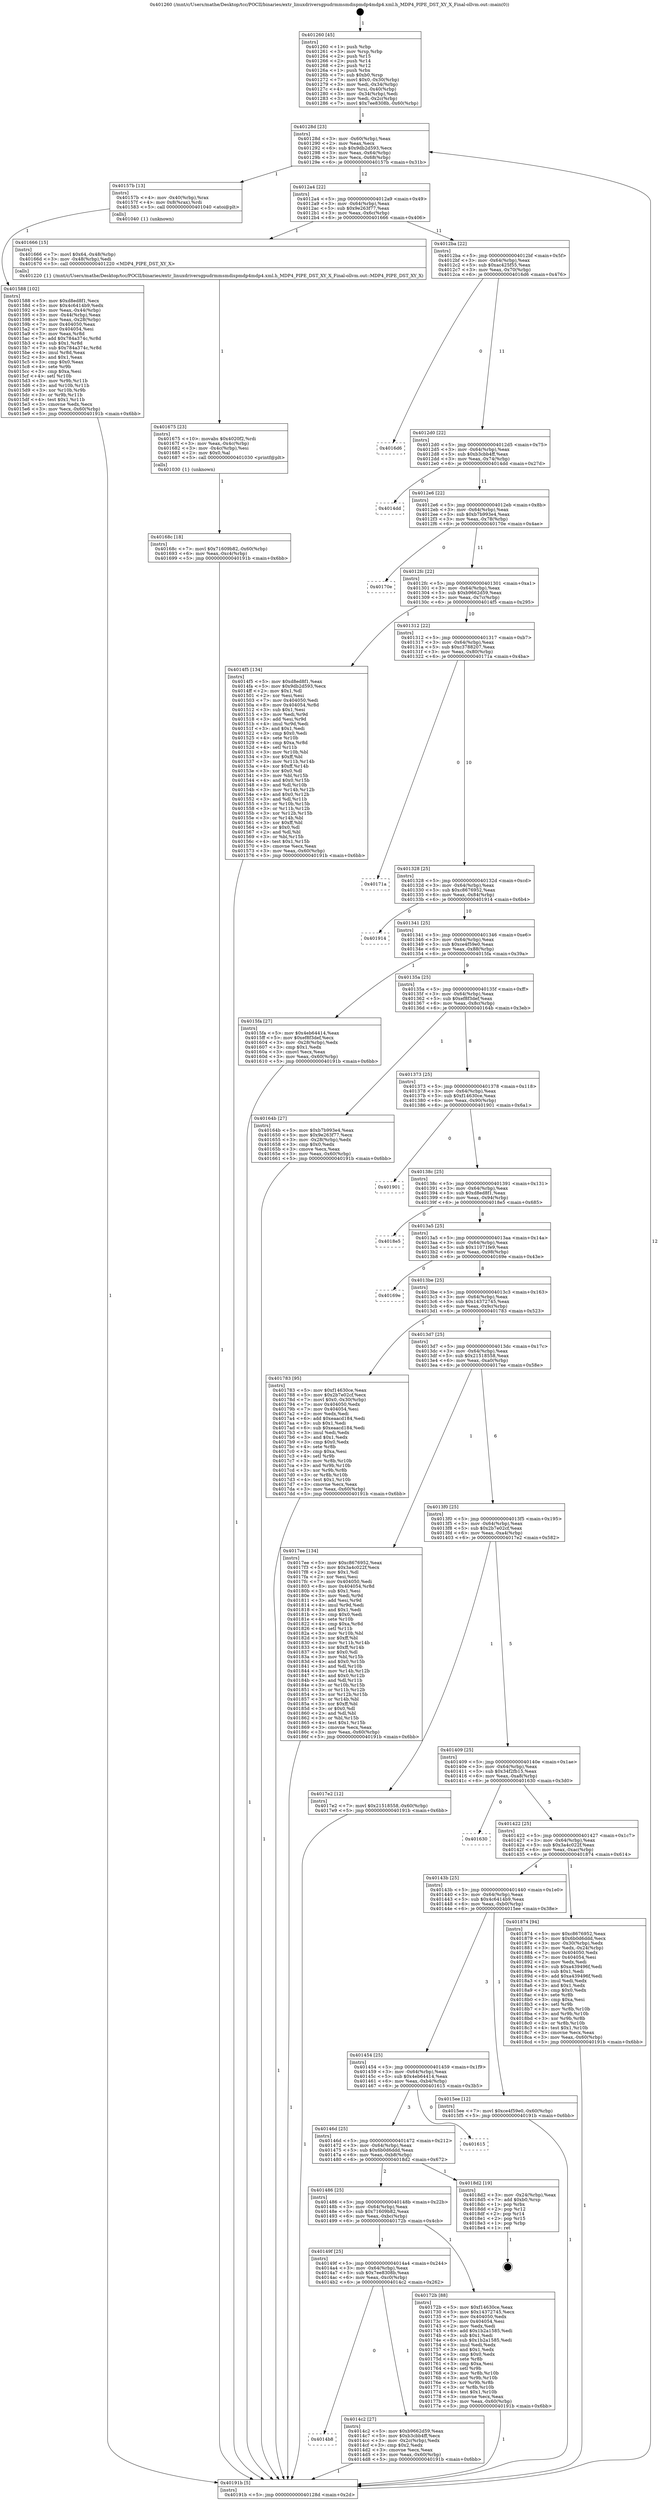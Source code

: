 digraph "0x401260" {
  label = "0x401260 (/mnt/c/Users/mathe/Desktop/tcc/POCII/binaries/extr_linuxdriversgpudrmmsmdispmdp4mdp4.xml.h_MDP4_PIPE_DST_XY_X_Final-ollvm.out::main(0))"
  labelloc = "t"
  node[shape=record]

  Entry [label="",width=0.3,height=0.3,shape=circle,fillcolor=black,style=filled]
  "0x40128d" [label="{
     0x40128d [23]\l
     | [instrs]\l
     &nbsp;&nbsp;0x40128d \<+3\>: mov -0x60(%rbp),%eax\l
     &nbsp;&nbsp;0x401290 \<+2\>: mov %eax,%ecx\l
     &nbsp;&nbsp;0x401292 \<+6\>: sub $0x9db2d593,%ecx\l
     &nbsp;&nbsp;0x401298 \<+3\>: mov %eax,-0x64(%rbp)\l
     &nbsp;&nbsp;0x40129b \<+3\>: mov %ecx,-0x68(%rbp)\l
     &nbsp;&nbsp;0x40129e \<+6\>: je 000000000040157b \<main+0x31b\>\l
  }"]
  "0x40157b" [label="{
     0x40157b [13]\l
     | [instrs]\l
     &nbsp;&nbsp;0x40157b \<+4\>: mov -0x40(%rbp),%rax\l
     &nbsp;&nbsp;0x40157f \<+4\>: mov 0x8(%rax),%rdi\l
     &nbsp;&nbsp;0x401583 \<+5\>: call 0000000000401040 \<atoi@plt\>\l
     | [calls]\l
     &nbsp;&nbsp;0x401040 \{1\} (unknown)\l
  }"]
  "0x4012a4" [label="{
     0x4012a4 [22]\l
     | [instrs]\l
     &nbsp;&nbsp;0x4012a4 \<+5\>: jmp 00000000004012a9 \<main+0x49\>\l
     &nbsp;&nbsp;0x4012a9 \<+3\>: mov -0x64(%rbp),%eax\l
     &nbsp;&nbsp;0x4012ac \<+5\>: sub $0x9e263f77,%eax\l
     &nbsp;&nbsp;0x4012b1 \<+3\>: mov %eax,-0x6c(%rbp)\l
     &nbsp;&nbsp;0x4012b4 \<+6\>: je 0000000000401666 \<main+0x406\>\l
  }"]
  Exit [label="",width=0.3,height=0.3,shape=circle,fillcolor=black,style=filled,peripheries=2]
  "0x401666" [label="{
     0x401666 [15]\l
     | [instrs]\l
     &nbsp;&nbsp;0x401666 \<+7\>: movl $0x64,-0x48(%rbp)\l
     &nbsp;&nbsp;0x40166d \<+3\>: mov -0x48(%rbp),%edi\l
     &nbsp;&nbsp;0x401670 \<+5\>: call 0000000000401220 \<MDP4_PIPE_DST_XY_X\>\l
     | [calls]\l
     &nbsp;&nbsp;0x401220 \{1\} (/mnt/c/Users/mathe/Desktop/tcc/POCII/binaries/extr_linuxdriversgpudrmmsmdispmdp4mdp4.xml.h_MDP4_PIPE_DST_XY_X_Final-ollvm.out::MDP4_PIPE_DST_XY_X)\l
  }"]
  "0x4012ba" [label="{
     0x4012ba [22]\l
     | [instrs]\l
     &nbsp;&nbsp;0x4012ba \<+5\>: jmp 00000000004012bf \<main+0x5f\>\l
     &nbsp;&nbsp;0x4012bf \<+3\>: mov -0x64(%rbp),%eax\l
     &nbsp;&nbsp;0x4012c2 \<+5\>: sub $0xac425f55,%eax\l
     &nbsp;&nbsp;0x4012c7 \<+3\>: mov %eax,-0x70(%rbp)\l
     &nbsp;&nbsp;0x4012ca \<+6\>: je 00000000004016d6 \<main+0x476\>\l
  }"]
  "0x40168c" [label="{
     0x40168c [18]\l
     | [instrs]\l
     &nbsp;&nbsp;0x40168c \<+7\>: movl $0x71609b82,-0x60(%rbp)\l
     &nbsp;&nbsp;0x401693 \<+6\>: mov %eax,-0xc4(%rbp)\l
     &nbsp;&nbsp;0x401699 \<+5\>: jmp 000000000040191b \<main+0x6bb\>\l
  }"]
  "0x4016d6" [label="{
     0x4016d6\l
  }", style=dashed]
  "0x4012d0" [label="{
     0x4012d0 [22]\l
     | [instrs]\l
     &nbsp;&nbsp;0x4012d0 \<+5\>: jmp 00000000004012d5 \<main+0x75\>\l
     &nbsp;&nbsp;0x4012d5 \<+3\>: mov -0x64(%rbp),%eax\l
     &nbsp;&nbsp;0x4012d8 \<+5\>: sub $0xb3cbb4ff,%eax\l
     &nbsp;&nbsp;0x4012dd \<+3\>: mov %eax,-0x74(%rbp)\l
     &nbsp;&nbsp;0x4012e0 \<+6\>: je 00000000004014dd \<main+0x27d\>\l
  }"]
  "0x401675" [label="{
     0x401675 [23]\l
     | [instrs]\l
     &nbsp;&nbsp;0x401675 \<+10\>: movabs $0x4020f2,%rdi\l
     &nbsp;&nbsp;0x40167f \<+3\>: mov %eax,-0x4c(%rbp)\l
     &nbsp;&nbsp;0x401682 \<+3\>: mov -0x4c(%rbp),%esi\l
     &nbsp;&nbsp;0x401685 \<+2\>: mov $0x0,%al\l
     &nbsp;&nbsp;0x401687 \<+5\>: call 0000000000401030 \<printf@plt\>\l
     | [calls]\l
     &nbsp;&nbsp;0x401030 \{1\} (unknown)\l
  }"]
  "0x4014dd" [label="{
     0x4014dd\l
  }", style=dashed]
  "0x4012e6" [label="{
     0x4012e6 [22]\l
     | [instrs]\l
     &nbsp;&nbsp;0x4012e6 \<+5\>: jmp 00000000004012eb \<main+0x8b\>\l
     &nbsp;&nbsp;0x4012eb \<+3\>: mov -0x64(%rbp),%eax\l
     &nbsp;&nbsp;0x4012ee \<+5\>: sub $0xb7b993e4,%eax\l
     &nbsp;&nbsp;0x4012f3 \<+3\>: mov %eax,-0x78(%rbp)\l
     &nbsp;&nbsp;0x4012f6 \<+6\>: je 000000000040170e \<main+0x4ae\>\l
  }"]
  "0x401588" [label="{
     0x401588 [102]\l
     | [instrs]\l
     &nbsp;&nbsp;0x401588 \<+5\>: mov $0xd8ed8f1,%ecx\l
     &nbsp;&nbsp;0x40158d \<+5\>: mov $0x4c6414b9,%edx\l
     &nbsp;&nbsp;0x401592 \<+3\>: mov %eax,-0x44(%rbp)\l
     &nbsp;&nbsp;0x401595 \<+3\>: mov -0x44(%rbp),%eax\l
     &nbsp;&nbsp;0x401598 \<+3\>: mov %eax,-0x28(%rbp)\l
     &nbsp;&nbsp;0x40159b \<+7\>: mov 0x404050,%eax\l
     &nbsp;&nbsp;0x4015a2 \<+7\>: mov 0x404054,%esi\l
     &nbsp;&nbsp;0x4015a9 \<+3\>: mov %eax,%r8d\l
     &nbsp;&nbsp;0x4015ac \<+7\>: add $0x784a374c,%r8d\l
     &nbsp;&nbsp;0x4015b3 \<+4\>: sub $0x1,%r8d\l
     &nbsp;&nbsp;0x4015b7 \<+7\>: sub $0x784a374c,%r8d\l
     &nbsp;&nbsp;0x4015be \<+4\>: imul %r8d,%eax\l
     &nbsp;&nbsp;0x4015c2 \<+3\>: and $0x1,%eax\l
     &nbsp;&nbsp;0x4015c5 \<+3\>: cmp $0x0,%eax\l
     &nbsp;&nbsp;0x4015c8 \<+4\>: sete %r9b\l
     &nbsp;&nbsp;0x4015cc \<+3\>: cmp $0xa,%esi\l
     &nbsp;&nbsp;0x4015cf \<+4\>: setl %r10b\l
     &nbsp;&nbsp;0x4015d3 \<+3\>: mov %r9b,%r11b\l
     &nbsp;&nbsp;0x4015d6 \<+3\>: and %r10b,%r11b\l
     &nbsp;&nbsp;0x4015d9 \<+3\>: xor %r10b,%r9b\l
     &nbsp;&nbsp;0x4015dc \<+3\>: or %r9b,%r11b\l
     &nbsp;&nbsp;0x4015df \<+4\>: test $0x1,%r11b\l
     &nbsp;&nbsp;0x4015e3 \<+3\>: cmovne %edx,%ecx\l
     &nbsp;&nbsp;0x4015e6 \<+3\>: mov %ecx,-0x60(%rbp)\l
     &nbsp;&nbsp;0x4015e9 \<+5\>: jmp 000000000040191b \<main+0x6bb\>\l
  }"]
  "0x40170e" [label="{
     0x40170e\l
  }", style=dashed]
  "0x4012fc" [label="{
     0x4012fc [22]\l
     | [instrs]\l
     &nbsp;&nbsp;0x4012fc \<+5\>: jmp 0000000000401301 \<main+0xa1\>\l
     &nbsp;&nbsp;0x401301 \<+3\>: mov -0x64(%rbp),%eax\l
     &nbsp;&nbsp;0x401304 \<+5\>: sub $0xb9662d59,%eax\l
     &nbsp;&nbsp;0x401309 \<+3\>: mov %eax,-0x7c(%rbp)\l
     &nbsp;&nbsp;0x40130c \<+6\>: je 00000000004014f5 \<main+0x295\>\l
  }"]
  "0x401260" [label="{
     0x401260 [45]\l
     | [instrs]\l
     &nbsp;&nbsp;0x401260 \<+1\>: push %rbp\l
     &nbsp;&nbsp;0x401261 \<+3\>: mov %rsp,%rbp\l
     &nbsp;&nbsp;0x401264 \<+2\>: push %r15\l
     &nbsp;&nbsp;0x401266 \<+2\>: push %r14\l
     &nbsp;&nbsp;0x401268 \<+2\>: push %r12\l
     &nbsp;&nbsp;0x40126a \<+1\>: push %rbx\l
     &nbsp;&nbsp;0x40126b \<+7\>: sub $0xb0,%rsp\l
     &nbsp;&nbsp;0x401272 \<+7\>: movl $0x0,-0x30(%rbp)\l
     &nbsp;&nbsp;0x401279 \<+3\>: mov %edi,-0x34(%rbp)\l
     &nbsp;&nbsp;0x40127c \<+4\>: mov %rsi,-0x40(%rbp)\l
     &nbsp;&nbsp;0x401280 \<+3\>: mov -0x34(%rbp),%edi\l
     &nbsp;&nbsp;0x401283 \<+3\>: mov %edi,-0x2c(%rbp)\l
     &nbsp;&nbsp;0x401286 \<+7\>: movl $0x7ee8308b,-0x60(%rbp)\l
  }"]
  "0x4014f5" [label="{
     0x4014f5 [134]\l
     | [instrs]\l
     &nbsp;&nbsp;0x4014f5 \<+5\>: mov $0xd8ed8f1,%eax\l
     &nbsp;&nbsp;0x4014fa \<+5\>: mov $0x9db2d593,%ecx\l
     &nbsp;&nbsp;0x4014ff \<+2\>: mov $0x1,%dl\l
     &nbsp;&nbsp;0x401501 \<+2\>: xor %esi,%esi\l
     &nbsp;&nbsp;0x401503 \<+7\>: mov 0x404050,%edi\l
     &nbsp;&nbsp;0x40150a \<+8\>: mov 0x404054,%r8d\l
     &nbsp;&nbsp;0x401512 \<+3\>: sub $0x1,%esi\l
     &nbsp;&nbsp;0x401515 \<+3\>: mov %edi,%r9d\l
     &nbsp;&nbsp;0x401518 \<+3\>: add %esi,%r9d\l
     &nbsp;&nbsp;0x40151b \<+4\>: imul %r9d,%edi\l
     &nbsp;&nbsp;0x40151f \<+3\>: and $0x1,%edi\l
     &nbsp;&nbsp;0x401522 \<+3\>: cmp $0x0,%edi\l
     &nbsp;&nbsp;0x401525 \<+4\>: sete %r10b\l
     &nbsp;&nbsp;0x401529 \<+4\>: cmp $0xa,%r8d\l
     &nbsp;&nbsp;0x40152d \<+4\>: setl %r11b\l
     &nbsp;&nbsp;0x401531 \<+3\>: mov %r10b,%bl\l
     &nbsp;&nbsp;0x401534 \<+3\>: xor $0xff,%bl\l
     &nbsp;&nbsp;0x401537 \<+3\>: mov %r11b,%r14b\l
     &nbsp;&nbsp;0x40153a \<+4\>: xor $0xff,%r14b\l
     &nbsp;&nbsp;0x40153e \<+3\>: xor $0x0,%dl\l
     &nbsp;&nbsp;0x401541 \<+3\>: mov %bl,%r15b\l
     &nbsp;&nbsp;0x401544 \<+4\>: and $0x0,%r15b\l
     &nbsp;&nbsp;0x401548 \<+3\>: and %dl,%r10b\l
     &nbsp;&nbsp;0x40154b \<+3\>: mov %r14b,%r12b\l
     &nbsp;&nbsp;0x40154e \<+4\>: and $0x0,%r12b\l
     &nbsp;&nbsp;0x401552 \<+3\>: and %dl,%r11b\l
     &nbsp;&nbsp;0x401555 \<+3\>: or %r10b,%r15b\l
     &nbsp;&nbsp;0x401558 \<+3\>: or %r11b,%r12b\l
     &nbsp;&nbsp;0x40155b \<+3\>: xor %r12b,%r15b\l
     &nbsp;&nbsp;0x40155e \<+3\>: or %r14b,%bl\l
     &nbsp;&nbsp;0x401561 \<+3\>: xor $0xff,%bl\l
     &nbsp;&nbsp;0x401564 \<+3\>: or $0x0,%dl\l
     &nbsp;&nbsp;0x401567 \<+2\>: and %dl,%bl\l
     &nbsp;&nbsp;0x401569 \<+3\>: or %bl,%r15b\l
     &nbsp;&nbsp;0x40156c \<+4\>: test $0x1,%r15b\l
     &nbsp;&nbsp;0x401570 \<+3\>: cmovne %ecx,%eax\l
     &nbsp;&nbsp;0x401573 \<+3\>: mov %eax,-0x60(%rbp)\l
     &nbsp;&nbsp;0x401576 \<+5\>: jmp 000000000040191b \<main+0x6bb\>\l
  }"]
  "0x401312" [label="{
     0x401312 [22]\l
     | [instrs]\l
     &nbsp;&nbsp;0x401312 \<+5\>: jmp 0000000000401317 \<main+0xb7\>\l
     &nbsp;&nbsp;0x401317 \<+3\>: mov -0x64(%rbp),%eax\l
     &nbsp;&nbsp;0x40131a \<+5\>: sub $0xc3788207,%eax\l
     &nbsp;&nbsp;0x40131f \<+3\>: mov %eax,-0x80(%rbp)\l
     &nbsp;&nbsp;0x401322 \<+6\>: je 000000000040171a \<main+0x4ba\>\l
  }"]
  "0x40191b" [label="{
     0x40191b [5]\l
     | [instrs]\l
     &nbsp;&nbsp;0x40191b \<+5\>: jmp 000000000040128d \<main+0x2d\>\l
  }"]
  "0x40171a" [label="{
     0x40171a\l
  }", style=dashed]
  "0x401328" [label="{
     0x401328 [25]\l
     | [instrs]\l
     &nbsp;&nbsp;0x401328 \<+5\>: jmp 000000000040132d \<main+0xcd\>\l
     &nbsp;&nbsp;0x40132d \<+3\>: mov -0x64(%rbp),%eax\l
     &nbsp;&nbsp;0x401330 \<+5\>: sub $0xc8676952,%eax\l
     &nbsp;&nbsp;0x401335 \<+6\>: mov %eax,-0x84(%rbp)\l
     &nbsp;&nbsp;0x40133b \<+6\>: je 0000000000401914 \<main+0x6b4\>\l
  }"]
  "0x4014b8" [label="{
     0x4014b8\l
  }", style=dashed]
  "0x401914" [label="{
     0x401914\l
  }", style=dashed]
  "0x401341" [label="{
     0x401341 [25]\l
     | [instrs]\l
     &nbsp;&nbsp;0x401341 \<+5\>: jmp 0000000000401346 \<main+0xe6\>\l
     &nbsp;&nbsp;0x401346 \<+3\>: mov -0x64(%rbp),%eax\l
     &nbsp;&nbsp;0x401349 \<+5\>: sub $0xce4f59e0,%eax\l
     &nbsp;&nbsp;0x40134e \<+6\>: mov %eax,-0x88(%rbp)\l
     &nbsp;&nbsp;0x401354 \<+6\>: je 00000000004015fa \<main+0x39a\>\l
  }"]
  "0x4014c2" [label="{
     0x4014c2 [27]\l
     | [instrs]\l
     &nbsp;&nbsp;0x4014c2 \<+5\>: mov $0xb9662d59,%eax\l
     &nbsp;&nbsp;0x4014c7 \<+5\>: mov $0xb3cbb4ff,%ecx\l
     &nbsp;&nbsp;0x4014cc \<+3\>: mov -0x2c(%rbp),%edx\l
     &nbsp;&nbsp;0x4014cf \<+3\>: cmp $0x2,%edx\l
     &nbsp;&nbsp;0x4014d2 \<+3\>: cmovne %ecx,%eax\l
     &nbsp;&nbsp;0x4014d5 \<+3\>: mov %eax,-0x60(%rbp)\l
     &nbsp;&nbsp;0x4014d8 \<+5\>: jmp 000000000040191b \<main+0x6bb\>\l
  }"]
  "0x4015fa" [label="{
     0x4015fa [27]\l
     | [instrs]\l
     &nbsp;&nbsp;0x4015fa \<+5\>: mov $0x4eb64414,%eax\l
     &nbsp;&nbsp;0x4015ff \<+5\>: mov $0xef8f3def,%ecx\l
     &nbsp;&nbsp;0x401604 \<+3\>: mov -0x28(%rbp),%edx\l
     &nbsp;&nbsp;0x401607 \<+3\>: cmp $0x1,%edx\l
     &nbsp;&nbsp;0x40160a \<+3\>: cmovl %ecx,%eax\l
     &nbsp;&nbsp;0x40160d \<+3\>: mov %eax,-0x60(%rbp)\l
     &nbsp;&nbsp;0x401610 \<+5\>: jmp 000000000040191b \<main+0x6bb\>\l
  }"]
  "0x40135a" [label="{
     0x40135a [25]\l
     | [instrs]\l
     &nbsp;&nbsp;0x40135a \<+5\>: jmp 000000000040135f \<main+0xff\>\l
     &nbsp;&nbsp;0x40135f \<+3\>: mov -0x64(%rbp),%eax\l
     &nbsp;&nbsp;0x401362 \<+5\>: sub $0xef8f3def,%eax\l
     &nbsp;&nbsp;0x401367 \<+6\>: mov %eax,-0x8c(%rbp)\l
     &nbsp;&nbsp;0x40136d \<+6\>: je 000000000040164b \<main+0x3eb\>\l
  }"]
  "0x40149f" [label="{
     0x40149f [25]\l
     | [instrs]\l
     &nbsp;&nbsp;0x40149f \<+5\>: jmp 00000000004014a4 \<main+0x244\>\l
     &nbsp;&nbsp;0x4014a4 \<+3\>: mov -0x64(%rbp),%eax\l
     &nbsp;&nbsp;0x4014a7 \<+5\>: sub $0x7ee8308b,%eax\l
     &nbsp;&nbsp;0x4014ac \<+6\>: mov %eax,-0xc0(%rbp)\l
     &nbsp;&nbsp;0x4014b2 \<+6\>: je 00000000004014c2 \<main+0x262\>\l
  }"]
  "0x40164b" [label="{
     0x40164b [27]\l
     | [instrs]\l
     &nbsp;&nbsp;0x40164b \<+5\>: mov $0xb7b993e4,%eax\l
     &nbsp;&nbsp;0x401650 \<+5\>: mov $0x9e263f77,%ecx\l
     &nbsp;&nbsp;0x401655 \<+3\>: mov -0x28(%rbp),%edx\l
     &nbsp;&nbsp;0x401658 \<+3\>: cmp $0x0,%edx\l
     &nbsp;&nbsp;0x40165b \<+3\>: cmove %ecx,%eax\l
     &nbsp;&nbsp;0x40165e \<+3\>: mov %eax,-0x60(%rbp)\l
     &nbsp;&nbsp;0x401661 \<+5\>: jmp 000000000040191b \<main+0x6bb\>\l
  }"]
  "0x401373" [label="{
     0x401373 [25]\l
     | [instrs]\l
     &nbsp;&nbsp;0x401373 \<+5\>: jmp 0000000000401378 \<main+0x118\>\l
     &nbsp;&nbsp;0x401378 \<+3\>: mov -0x64(%rbp),%eax\l
     &nbsp;&nbsp;0x40137b \<+5\>: sub $0xf14630ce,%eax\l
     &nbsp;&nbsp;0x401380 \<+6\>: mov %eax,-0x90(%rbp)\l
     &nbsp;&nbsp;0x401386 \<+6\>: je 0000000000401901 \<main+0x6a1\>\l
  }"]
  "0x40172b" [label="{
     0x40172b [88]\l
     | [instrs]\l
     &nbsp;&nbsp;0x40172b \<+5\>: mov $0xf14630ce,%eax\l
     &nbsp;&nbsp;0x401730 \<+5\>: mov $0x14372745,%ecx\l
     &nbsp;&nbsp;0x401735 \<+7\>: mov 0x404050,%edx\l
     &nbsp;&nbsp;0x40173c \<+7\>: mov 0x404054,%esi\l
     &nbsp;&nbsp;0x401743 \<+2\>: mov %edx,%edi\l
     &nbsp;&nbsp;0x401745 \<+6\>: add $0x1b2a1585,%edi\l
     &nbsp;&nbsp;0x40174b \<+3\>: sub $0x1,%edi\l
     &nbsp;&nbsp;0x40174e \<+6\>: sub $0x1b2a1585,%edi\l
     &nbsp;&nbsp;0x401754 \<+3\>: imul %edi,%edx\l
     &nbsp;&nbsp;0x401757 \<+3\>: and $0x1,%edx\l
     &nbsp;&nbsp;0x40175a \<+3\>: cmp $0x0,%edx\l
     &nbsp;&nbsp;0x40175d \<+4\>: sete %r8b\l
     &nbsp;&nbsp;0x401761 \<+3\>: cmp $0xa,%esi\l
     &nbsp;&nbsp;0x401764 \<+4\>: setl %r9b\l
     &nbsp;&nbsp;0x401768 \<+3\>: mov %r8b,%r10b\l
     &nbsp;&nbsp;0x40176b \<+3\>: and %r9b,%r10b\l
     &nbsp;&nbsp;0x40176e \<+3\>: xor %r9b,%r8b\l
     &nbsp;&nbsp;0x401771 \<+3\>: or %r8b,%r10b\l
     &nbsp;&nbsp;0x401774 \<+4\>: test $0x1,%r10b\l
     &nbsp;&nbsp;0x401778 \<+3\>: cmovne %ecx,%eax\l
     &nbsp;&nbsp;0x40177b \<+3\>: mov %eax,-0x60(%rbp)\l
     &nbsp;&nbsp;0x40177e \<+5\>: jmp 000000000040191b \<main+0x6bb\>\l
  }"]
  "0x401901" [label="{
     0x401901\l
  }", style=dashed]
  "0x40138c" [label="{
     0x40138c [25]\l
     | [instrs]\l
     &nbsp;&nbsp;0x40138c \<+5\>: jmp 0000000000401391 \<main+0x131\>\l
     &nbsp;&nbsp;0x401391 \<+3\>: mov -0x64(%rbp),%eax\l
     &nbsp;&nbsp;0x401394 \<+5\>: sub $0xd8ed8f1,%eax\l
     &nbsp;&nbsp;0x401399 \<+6\>: mov %eax,-0x94(%rbp)\l
     &nbsp;&nbsp;0x40139f \<+6\>: je 00000000004018e5 \<main+0x685\>\l
  }"]
  "0x401486" [label="{
     0x401486 [25]\l
     | [instrs]\l
     &nbsp;&nbsp;0x401486 \<+5\>: jmp 000000000040148b \<main+0x22b\>\l
     &nbsp;&nbsp;0x40148b \<+3\>: mov -0x64(%rbp),%eax\l
     &nbsp;&nbsp;0x40148e \<+5\>: sub $0x71609b82,%eax\l
     &nbsp;&nbsp;0x401493 \<+6\>: mov %eax,-0xbc(%rbp)\l
     &nbsp;&nbsp;0x401499 \<+6\>: je 000000000040172b \<main+0x4cb\>\l
  }"]
  "0x4018e5" [label="{
     0x4018e5\l
  }", style=dashed]
  "0x4013a5" [label="{
     0x4013a5 [25]\l
     | [instrs]\l
     &nbsp;&nbsp;0x4013a5 \<+5\>: jmp 00000000004013aa \<main+0x14a\>\l
     &nbsp;&nbsp;0x4013aa \<+3\>: mov -0x64(%rbp),%eax\l
     &nbsp;&nbsp;0x4013ad \<+5\>: sub $0x11071fe9,%eax\l
     &nbsp;&nbsp;0x4013b2 \<+6\>: mov %eax,-0x98(%rbp)\l
     &nbsp;&nbsp;0x4013b8 \<+6\>: je 000000000040169e \<main+0x43e\>\l
  }"]
  "0x4018d2" [label="{
     0x4018d2 [19]\l
     | [instrs]\l
     &nbsp;&nbsp;0x4018d2 \<+3\>: mov -0x24(%rbp),%eax\l
     &nbsp;&nbsp;0x4018d5 \<+7\>: add $0xb0,%rsp\l
     &nbsp;&nbsp;0x4018dc \<+1\>: pop %rbx\l
     &nbsp;&nbsp;0x4018dd \<+2\>: pop %r12\l
     &nbsp;&nbsp;0x4018df \<+2\>: pop %r14\l
     &nbsp;&nbsp;0x4018e1 \<+2\>: pop %r15\l
     &nbsp;&nbsp;0x4018e3 \<+1\>: pop %rbp\l
     &nbsp;&nbsp;0x4018e4 \<+1\>: ret\l
  }"]
  "0x40169e" [label="{
     0x40169e\l
  }", style=dashed]
  "0x4013be" [label="{
     0x4013be [25]\l
     | [instrs]\l
     &nbsp;&nbsp;0x4013be \<+5\>: jmp 00000000004013c3 \<main+0x163\>\l
     &nbsp;&nbsp;0x4013c3 \<+3\>: mov -0x64(%rbp),%eax\l
     &nbsp;&nbsp;0x4013c6 \<+5\>: sub $0x14372745,%eax\l
     &nbsp;&nbsp;0x4013cb \<+6\>: mov %eax,-0x9c(%rbp)\l
     &nbsp;&nbsp;0x4013d1 \<+6\>: je 0000000000401783 \<main+0x523\>\l
  }"]
  "0x40146d" [label="{
     0x40146d [25]\l
     | [instrs]\l
     &nbsp;&nbsp;0x40146d \<+5\>: jmp 0000000000401472 \<main+0x212\>\l
     &nbsp;&nbsp;0x401472 \<+3\>: mov -0x64(%rbp),%eax\l
     &nbsp;&nbsp;0x401475 \<+5\>: sub $0x6b0d6ddd,%eax\l
     &nbsp;&nbsp;0x40147a \<+6\>: mov %eax,-0xb8(%rbp)\l
     &nbsp;&nbsp;0x401480 \<+6\>: je 00000000004018d2 \<main+0x672\>\l
  }"]
  "0x401783" [label="{
     0x401783 [95]\l
     | [instrs]\l
     &nbsp;&nbsp;0x401783 \<+5\>: mov $0xf14630ce,%eax\l
     &nbsp;&nbsp;0x401788 \<+5\>: mov $0x2b7e02cf,%ecx\l
     &nbsp;&nbsp;0x40178d \<+7\>: movl $0x0,-0x30(%rbp)\l
     &nbsp;&nbsp;0x401794 \<+7\>: mov 0x404050,%edx\l
     &nbsp;&nbsp;0x40179b \<+7\>: mov 0x404054,%esi\l
     &nbsp;&nbsp;0x4017a2 \<+2\>: mov %edx,%edi\l
     &nbsp;&nbsp;0x4017a4 \<+6\>: add $0xeaacd184,%edi\l
     &nbsp;&nbsp;0x4017aa \<+3\>: sub $0x1,%edi\l
     &nbsp;&nbsp;0x4017ad \<+6\>: sub $0xeaacd184,%edi\l
     &nbsp;&nbsp;0x4017b3 \<+3\>: imul %edi,%edx\l
     &nbsp;&nbsp;0x4017b6 \<+3\>: and $0x1,%edx\l
     &nbsp;&nbsp;0x4017b9 \<+3\>: cmp $0x0,%edx\l
     &nbsp;&nbsp;0x4017bc \<+4\>: sete %r8b\l
     &nbsp;&nbsp;0x4017c0 \<+3\>: cmp $0xa,%esi\l
     &nbsp;&nbsp;0x4017c3 \<+4\>: setl %r9b\l
     &nbsp;&nbsp;0x4017c7 \<+3\>: mov %r8b,%r10b\l
     &nbsp;&nbsp;0x4017ca \<+3\>: and %r9b,%r10b\l
     &nbsp;&nbsp;0x4017cd \<+3\>: xor %r9b,%r8b\l
     &nbsp;&nbsp;0x4017d0 \<+3\>: or %r8b,%r10b\l
     &nbsp;&nbsp;0x4017d3 \<+4\>: test $0x1,%r10b\l
     &nbsp;&nbsp;0x4017d7 \<+3\>: cmovne %ecx,%eax\l
     &nbsp;&nbsp;0x4017da \<+3\>: mov %eax,-0x60(%rbp)\l
     &nbsp;&nbsp;0x4017dd \<+5\>: jmp 000000000040191b \<main+0x6bb\>\l
  }"]
  "0x4013d7" [label="{
     0x4013d7 [25]\l
     | [instrs]\l
     &nbsp;&nbsp;0x4013d7 \<+5\>: jmp 00000000004013dc \<main+0x17c\>\l
     &nbsp;&nbsp;0x4013dc \<+3\>: mov -0x64(%rbp),%eax\l
     &nbsp;&nbsp;0x4013df \<+5\>: sub $0x21518558,%eax\l
     &nbsp;&nbsp;0x4013e4 \<+6\>: mov %eax,-0xa0(%rbp)\l
     &nbsp;&nbsp;0x4013ea \<+6\>: je 00000000004017ee \<main+0x58e\>\l
  }"]
  "0x401615" [label="{
     0x401615\l
  }", style=dashed]
  "0x4017ee" [label="{
     0x4017ee [134]\l
     | [instrs]\l
     &nbsp;&nbsp;0x4017ee \<+5\>: mov $0xc8676952,%eax\l
     &nbsp;&nbsp;0x4017f3 \<+5\>: mov $0x3a4c022f,%ecx\l
     &nbsp;&nbsp;0x4017f8 \<+2\>: mov $0x1,%dl\l
     &nbsp;&nbsp;0x4017fa \<+2\>: xor %esi,%esi\l
     &nbsp;&nbsp;0x4017fc \<+7\>: mov 0x404050,%edi\l
     &nbsp;&nbsp;0x401803 \<+8\>: mov 0x404054,%r8d\l
     &nbsp;&nbsp;0x40180b \<+3\>: sub $0x1,%esi\l
     &nbsp;&nbsp;0x40180e \<+3\>: mov %edi,%r9d\l
     &nbsp;&nbsp;0x401811 \<+3\>: add %esi,%r9d\l
     &nbsp;&nbsp;0x401814 \<+4\>: imul %r9d,%edi\l
     &nbsp;&nbsp;0x401818 \<+3\>: and $0x1,%edi\l
     &nbsp;&nbsp;0x40181b \<+3\>: cmp $0x0,%edi\l
     &nbsp;&nbsp;0x40181e \<+4\>: sete %r10b\l
     &nbsp;&nbsp;0x401822 \<+4\>: cmp $0xa,%r8d\l
     &nbsp;&nbsp;0x401826 \<+4\>: setl %r11b\l
     &nbsp;&nbsp;0x40182a \<+3\>: mov %r10b,%bl\l
     &nbsp;&nbsp;0x40182d \<+3\>: xor $0xff,%bl\l
     &nbsp;&nbsp;0x401830 \<+3\>: mov %r11b,%r14b\l
     &nbsp;&nbsp;0x401833 \<+4\>: xor $0xff,%r14b\l
     &nbsp;&nbsp;0x401837 \<+3\>: xor $0x0,%dl\l
     &nbsp;&nbsp;0x40183a \<+3\>: mov %bl,%r15b\l
     &nbsp;&nbsp;0x40183d \<+4\>: and $0x0,%r15b\l
     &nbsp;&nbsp;0x401841 \<+3\>: and %dl,%r10b\l
     &nbsp;&nbsp;0x401844 \<+3\>: mov %r14b,%r12b\l
     &nbsp;&nbsp;0x401847 \<+4\>: and $0x0,%r12b\l
     &nbsp;&nbsp;0x40184b \<+3\>: and %dl,%r11b\l
     &nbsp;&nbsp;0x40184e \<+3\>: or %r10b,%r15b\l
     &nbsp;&nbsp;0x401851 \<+3\>: or %r11b,%r12b\l
     &nbsp;&nbsp;0x401854 \<+3\>: xor %r12b,%r15b\l
     &nbsp;&nbsp;0x401857 \<+3\>: or %r14b,%bl\l
     &nbsp;&nbsp;0x40185a \<+3\>: xor $0xff,%bl\l
     &nbsp;&nbsp;0x40185d \<+3\>: or $0x0,%dl\l
     &nbsp;&nbsp;0x401860 \<+2\>: and %dl,%bl\l
     &nbsp;&nbsp;0x401862 \<+3\>: or %bl,%r15b\l
     &nbsp;&nbsp;0x401865 \<+4\>: test $0x1,%r15b\l
     &nbsp;&nbsp;0x401869 \<+3\>: cmovne %ecx,%eax\l
     &nbsp;&nbsp;0x40186c \<+3\>: mov %eax,-0x60(%rbp)\l
     &nbsp;&nbsp;0x40186f \<+5\>: jmp 000000000040191b \<main+0x6bb\>\l
  }"]
  "0x4013f0" [label="{
     0x4013f0 [25]\l
     | [instrs]\l
     &nbsp;&nbsp;0x4013f0 \<+5\>: jmp 00000000004013f5 \<main+0x195\>\l
     &nbsp;&nbsp;0x4013f5 \<+3\>: mov -0x64(%rbp),%eax\l
     &nbsp;&nbsp;0x4013f8 \<+5\>: sub $0x2b7e02cf,%eax\l
     &nbsp;&nbsp;0x4013fd \<+6\>: mov %eax,-0xa4(%rbp)\l
     &nbsp;&nbsp;0x401403 \<+6\>: je 00000000004017e2 \<main+0x582\>\l
  }"]
  "0x401454" [label="{
     0x401454 [25]\l
     | [instrs]\l
     &nbsp;&nbsp;0x401454 \<+5\>: jmp 0000000000401459 \<main+0x1f9\>\l
     &nbsp;&nbsp;0x401459 \<+3\>: mov -0x64(%rbp),%eax\l
     &nbsp;&nbsp;0x40145c \<+5\>: sub $0x4eb64414,%eax\l
     &nbsp;&nbsp;0x401461 \<+6\>: mov %eax,-0xb4(%rbp)\l
     &nbsp;&nbsp;0x401467 \<+6\>: je 0000000000401615 \<main+0x3b5\>\l
  }"]
  "0x4017e2" [label="{
     0x4017e2 [12]\l
     | [instrs]\l
     &nbsp;&nbsp;0x4017e2 \<+7\>: movl $0x21518558,-0x60(%rbp)\l
     &nbsp;&nbsp;0x4017e9 \<+5\>: jmp 000000000040191b \<main+0x6bb\>\l
  }"]
  "0x401409" [label="{
     0x401409 [25]\l
     | [instrs]\l
     &nbsp;&nbsp;0x401409 \<+5\>: jmp 000000000040140e \<main+0x1ae\>\l
     &nbsp;&nbsp;0x40140e \<+3\>: mov -0x64(%rbp),%eax\l
     &nbsp;&nbsp;0x401411 \<+5\>: sub $0x34f2fb15,%eax\l
     &nbsp;&nbsp;0x401416 \<+6\>: mov %eax,-0xa8(%rbp)\l
     &nbsp;&nbsp;0x40141c \<+6\>: je 0000000000401630 \<main+0x3d0\>\l
  }"]
  "0x4015ee" [label="{
     0x4015ee [12]\l
     | [instrs]\l
     &nbsp;&nbsp;0x4015ee \<+7\>: movl $0xce4f59e0,-0x60(%rbp)\l
     &nbsp;&nbsp;0x4015f5 \<+5\>: jmp 000000000040191b \<main+0x6bb\>\l
  }"]
  "0x401630" [label="{
     0x401630\l
  }", style=dashed]
  "0x401422" [label="{
     0x401422 [25]\l
     | [instrs]\l
     &nbsp;&nbsp;0x401422 \<+5\>: jmp 0000000000401427 \<main+0x1c7\>\l
     &nbsp;&nbsp;0x401427 \<+3\>: mov -0x64(%rbp),%eax\l
     &nbsp;&nbsp;0x40142a \<+5\>: sub $0x3a4c022f,%eax\l
     &nbsp;&nbsp;0x40142f \<+6\>: mov %eax,-0xac(%rbp)\l
     &nbsp;&nbsp;0x401435 \<+6\>: je 0000000000401874 \<main+0x614\>\l
  }"]
  "0x40143b" [label="{
     0x40143b [25]\l
     | [instrs]\l
     &nbsp;&nbsp;0x40143b \<+5\>: jmp 0000000000401440 \<main+0x1e0\>\l
     &nbsp;&nbsp;0x401440 \<+3\>: mov -0x64(%rbp),%eax\l
     &nbsp;&nbsp;0x401443 \<+5\>: sub $0x4c6414b9,%eax\l
     &nbsp;&nbsp;0x401448 \<+6\>: mov %eax,-0xb0(%rbp)\l
     &nbsp;&nbsp;0x40144e \<+6\>: je 00000000004015ee \<main+0x38e\>\l
  }"]
  "0x401874" [label="{
     0x401874 [94]\l
     | [instrs]\l
     &nbsp;&nbsp;0x401874 \<+5\>: mov $0xc8676952,%eax\l
     &nbsp;&nbsp;0x401879 \<+5\>: mov $0x6b0d6ddd,%ecx\l
     &nbsp;&nbsp;0x40187e \<+3\>: mov -0x30(%rbp),%edx\l
     &nbsp;&nbsp;0x401881 \<+3\>: mov %edx,-0x24(%rbp)\l
     &nbsp;&nbsp;0x401884 \<+7\>: mov 0x404050,%edx\l
     &nbsp;&nbsp;0x40188b \<+7\>: mov 0x404054,%esi\l
     &nbsp;&nbsp;0x401892 \<+2\>: mov %edx,%edi\l
     &nbsp;&nbsp;0x401894 \<+6\>: sub $0xa439496f,%edi\l
     &nbsp;&nbsp;0x40189a \<+3\>: sub $0x1,%edi\l
     &nbsp;&nbsp;0x40189d \<+6\>: add $0xa439496f,%edi\l
     &nbsp;&nbsp;0x4018a3 \<+3\>: imul %edi,%edx\l
     &nbsp;&nbsp;0x4018a6 \<+3\>: and $0x1,%edx\l
     &nbsp;&nbsp;0x4018a9 \<+3\>: cmp $0x0,%edx\l
     &nbsp;&nbsp;0x4018ac \<+4\>: sete %r8b\l
     &nbsp;&nbsp;0x4018b0 \<+3\>: cmp $0xa,%esi\l
     &nbsp;&nbsp;0x4018b3 \<+4\>: setl %r9b\l
     &nbsp;&nbsp;0x4018b7 \<+3\>: mov %r8b,%r10b\l
     &nbsp;&nbsp;0x4018ba \<+3\>: and %r9b,%r10b\l
     &nbsp;&nbsp;0x4018bd \<+3\>: xor %r9b,%r8b\l
     &nbsp;&nbsp;0x4018c0 \<+3\>: or %r8b,%r10b\l
     &nbsp;&nbsp;0x4018c3 \<+4\>: test $0x1,%r10b\l
     &nbsp;&nbsp;0x4018c7 \<+3\>: cmovne %ecx,%eax\l
     &nbsp;&nbsp;0x4018ca \<+3\>: mov %eax,-0x60(%rbp)\l
     &nbsp;&nbsp;0x4018cd \<+5\>: jmp 000000000040191b \<main+0x6bb\>\l
  }"]
  Entry -> "0x401260" [label=" 1"]
  "0x40128d" -> "0x40157b" [label=" 1"]
  "0x40128d" -> "0x4012a4" [label=" 12"]
  "0x4018d2" -> Exit [label=" 1"]
  "0x4012a4" -> "0x401666" [label=" 1"]
  "0x4012a4" -> "0x4012ba" [label=" 11"]
  "0x401874" -> "0x40191b" [label=" 1"]
  "0x4012ba" -> "0x4016d6" [label=" 0"]
  "0x4012ba" -> "0x4012d0" [label=" 11"]
  "0x4017ee" -> "0x40191b" [label=" 1"]
  "0x4012d0" -> "0x4014dd" [label=" 0"]
  "0x4012d0" -> "0x4012e6" [label=" 11"]
  "0x4017e2" -> "0x40191b" [label=" 1"]
  "0x4012e6" -> "0x40170e" [label=" 0"]
  "0x4012e6" -> "0x4012fc" [label=" 11"]
  "0x401783" -> "0x40191b" [label=" 1"]
  "0x4012fc" -> "0x4014f5" [label=" 1"]
  "0x4012fc" -> "0x401312" [label=" 10"]
  "0x40172b" -> "0x40191b" [label=" 1"]
  "0x401312" -> "0x40171a" [label=" 0"]
  "0x401312" -> "0x401328" [label=" 10"]
  "0x40168c" -> "0x40191b" [label=" 1"]
  "0x401328" -> "0x401914" [label=" 0"]
  "0x401328" -> "0x401341" [label=" 10"]
  "0x401675" -> "0x40168c" [label=" 1"]
  "0x401341" -> "0x4015fa" [label=" 1"]
  "0x401341" -> "0x40135a" [label=" 9"]
  "0x401666" -> "0x401675" [label=" 1"]
  "0x40135a" -> "0x40164b" [label=" 1"]
  "0x40135a" -> "0x401373" [label=" 8"]
  "0x4015fa" -> "0x40191b" [label=" 1"]
  "0x401373" -> "0x401901" [label=" 0"]
  "0x401373" -> "0x40138c" [label=" 8"]
  "0x4015ee" -> "0x40191b" [label=" 1"]
  "0x40138c" -> "0x4018e5" [label=" 0"]
  "0x40138c" -> "0x4013a5" [label=" 8"]
  "0x40157b" -> "0x401588" [label=" 1"]
  "0x4013a5" -> "0x40169e" [label=" 0"]
  "0x4013a5" -> "0x4013be" [label=" 8"]
  "0x4014f5" -> "0x40191b" [label=" 1"]
  "0x4013be" -> "0x401783" [label=" 1"]
  "0x4013be" -> "0x4013d7" [label=" 7"]
  "0x401260" -> "0x40128d" [label=" 1"]
  "0x4013d7" -> "0x4017ee" [label=" 1"]
  "0x4013d7" -> "0x4013f0" [label=" 6"]
  "0x4014c2" -> "0x40191b" [label=" 1"]
  "0x4013f0" -> "0x4017e2" [label=" 1"]
  "0x4013f0" -> "0x401409" [label=" 5"]
  "0x40149f" -> "0x4014c2" [label=" 1"]
  "0x401409" -> "0x401630" [label=" 0"]
  "0x401409" -> "0x401422" [label=" 5"]
  "0x40164b" -> "0x40191b" [label=" 1"]
  "0x401422" -> "0x401874" [label=" 1"]
  "0x401422" -> "0x40143b" [label=" 4"]
  "0x401486" -> "0x40149f" [label=" 1"]
  "0x40143b" -> "0x4015ee" [label=" 1"]
  "0x40143b" -> "0x401454" [label=" 3"]
  "0x40149f" -> "0x4014b8" [label=" 0"]
  "0x401454" -> "0x401615" [label=" 0"]
  "0x401454" -> "0x40146d" [label=" 3"]
  "0x40191b" -> "0x40128d" [label=" 12"]
  "0x40146d" -> "0x4018d2" [label=" 1"]
  "0x40146d" -> "0x401486" [label=" 2"]
  "0x401588" -> "0x40191b" [label=" 1"]
  "0x401486" -> "0x40172b" [label=" 1"]
}
